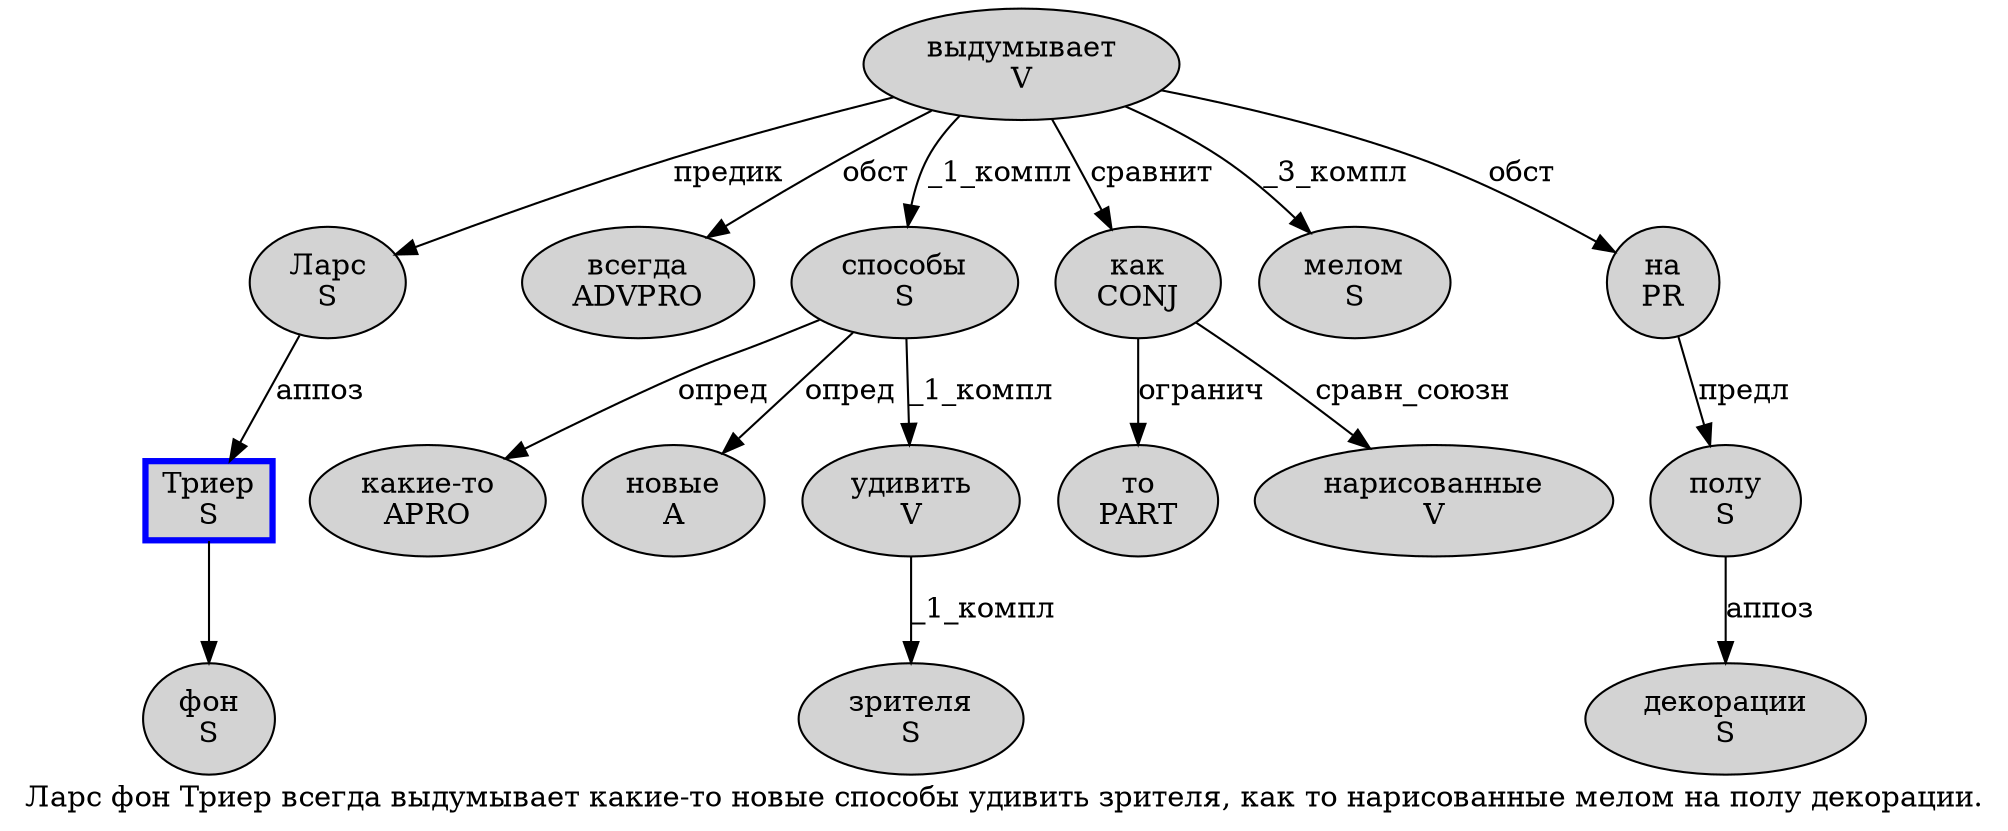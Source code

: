 digraph SENTENCE_572 {
	graph [label="Ларс фон Триер всегда выдумывает какие-то новые способы удивить зрителя, как то нарисованные мелом на полу декорации."]
	node [style=filled]
		0 [label="Ларс
S" color="" fillcolor=lightgray penwidth=1 shape=ellipse]
		1 [label="фон
S" color="" fillcolor=lightgray penwidth=1 shape=ellipse]
		2 [label="Триер
S" color=blue fillcolor=lightgray penwidth=3 shape=box]
		3 [label="всегда
ADVPRO" color="" fillcolor=lightgray penwidth=1 shape=ellipse]
		4 [label="выдумывает
V" color="" fillcolor=lightgray penwidth=1 shape=ellipse]
		5 [label="какие-то
APRO" color="" fillcolor=lightgray penwidth=1 shape=ellipse]
		6 [label="новые
A" color="" fillcolor=lightgray penwidth=1 shape=ellipse]
		7 [label="способы
S" color="" fillcolor=lightgray penwidth=1 shape=ellipse]
		8 [label="удивить
V" color="" fillcolor=lightgray penwidth=1 shape=ellipse]
		9 [label="зрителя
S" color="" fillcolor=lightgray penwidth=1 shape=ellipse]
		11 [label="как
CONJ" color="" fillcolor=lightgray penwidth=1 shape=ellipse]
		12 [label="то
PART" color="" fillcolor=lightgray penwidth=1 shape=ellipse]
		13 [label="нарисованные
V" color="" fillcolor=lightgray penwidth=1 shape=ellipse]
		14 [label="мелом
S" color="" fillcolor=lightgray penwidth=1 shape=ellipse]
		15 [label="на
PR" color="" fillcolor=lightgray penwidth=1 shape=ellipse]
		16 [label="полу
S" color="" fillcolor=lightgray penwidth=1 shape=ellipse]
		17 [label="декорации
S" color="" fillcolor=lightgray penwidth=1 shape=ellipse]
			0 -> 2 [label="аппоз"]
			7 -> 5 [label="опред"]
			7 -> 6 [label="опред"]
			7 -> 8 [label="_1_компл"]
			11 -> 12 [label="огранич"]
			11 -> 13 [label="сравн_союзн"]
			4 -> 0 [label="предик"]
			4 -> 3 [label="обст"]
			4 -> 7 [label="_1_компл"]
			4 -> 11 [label="сравнит"]
			4 -> 14 [label="_3_компл"]
			4 -> 15 [label="обст"]
			15 -> 16 [label="предл"]
			2 -> 1
			8 -> 9 [label="_1_компл"]
			16 -> 17 [label="аппоз"]
}